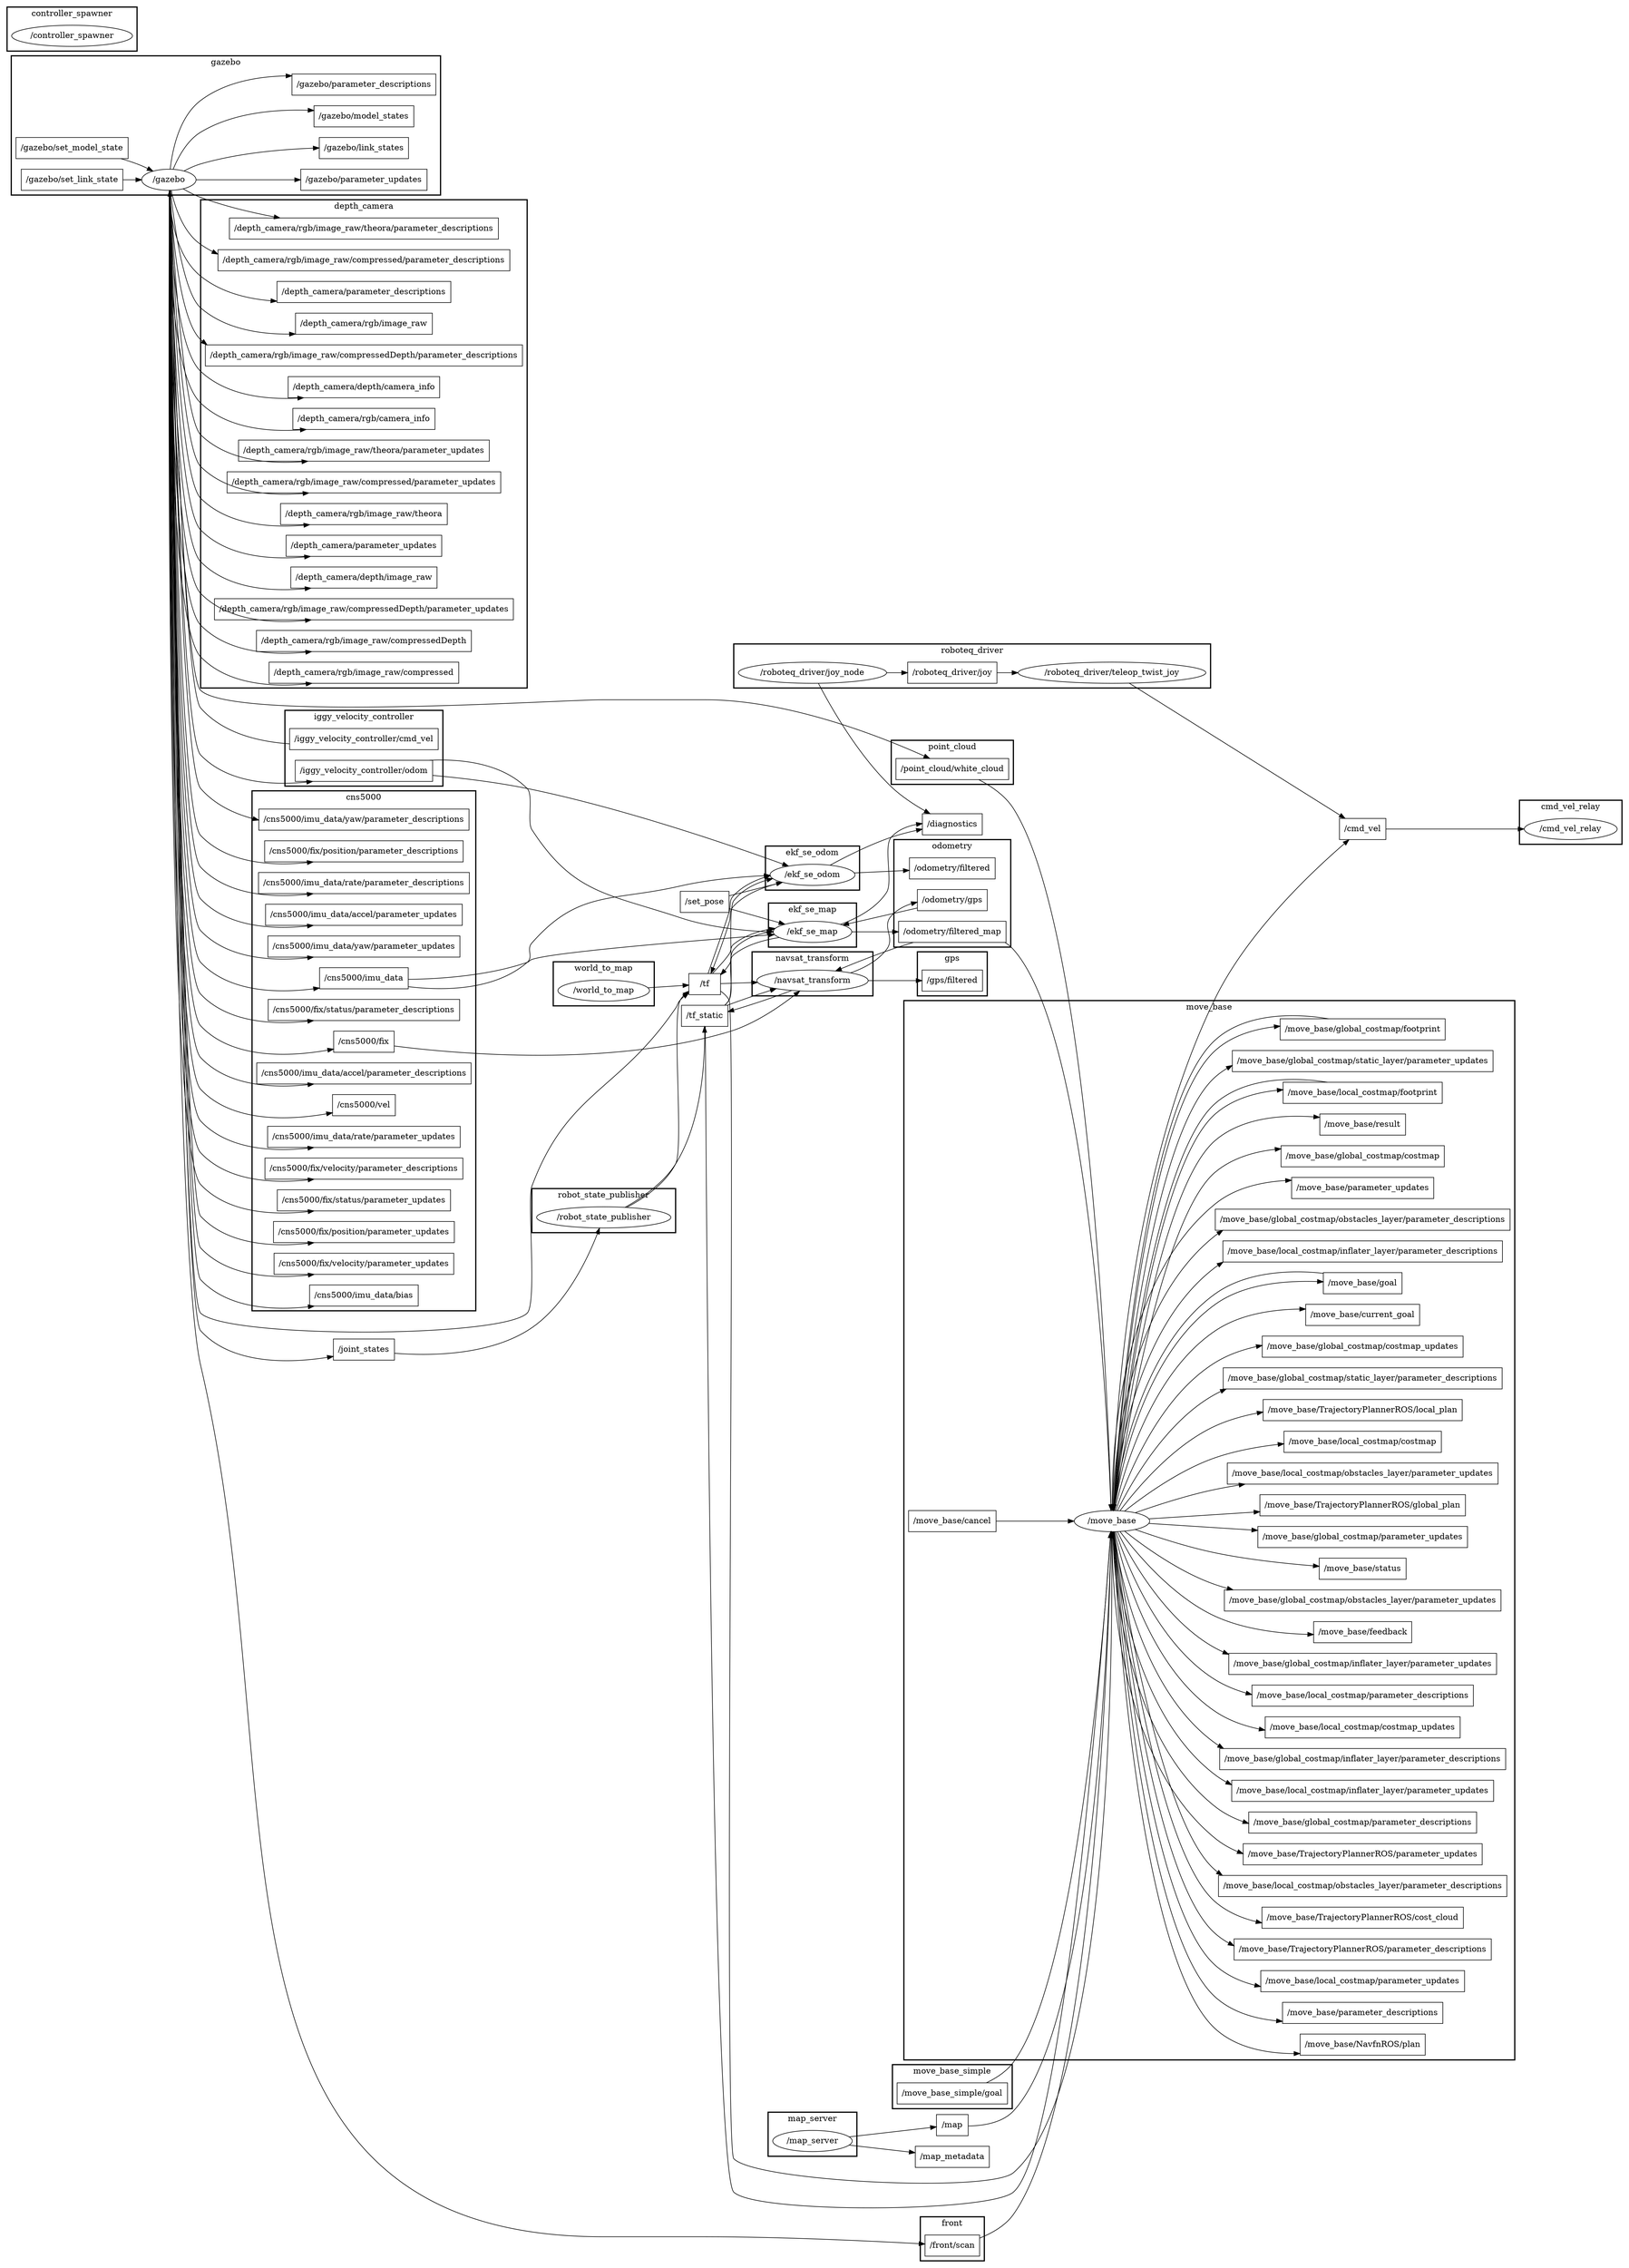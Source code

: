 digraph graphname {
	graph [bb="0,0,2222,3795",
		compound=True,
		rank=same,
		rankdir=LR,
		ranksep=0.2
	];
	node [label="\N"];
	subgraph cluster_depth_camera {
		graph [bb="280,2628,712,3459",
			compound=True,
			label=depth_camera,
			lheight=0.21,
			lp="496,3447.5",
			lwidth=1.07,
			rank=same,
			rankdir=LR,
			ranksep=0.2,
			style=bold
		];
		t__depth_camera_depth_image_raw		 [URL=topic_3A_depth_camera_depth_image_raw,
			height=0.5,
			label="/depth_camera/depth/image_raw",
			pos="496,2816",
			shape=box,
			width=2.7083];
		t__depth_camera_rgb_image_raw_compressedDepth_parameter_updates		 [URL=topic_3A_depth_camera_rgb_image_raw_compressedDepth_parameter_updates,
			height=0.5,
			label="/depth_camera/rgb/image_raw/compressedDepth/parameter_updates",
			pos="496,2762",
			shape=box,
			width=5.4306];
		t__depth_camera_rgb_image_raw_compressedDepth		 [URL=topic_3A_depth_camera_rgb_image_raw_compressedDepth,
			height=0.5,
			label="/depth_camera/rgb/image_raw/compressedDepth",
			pos="496,2708",
			shape=box,
			width=3.9444];
		t__depth_camera_rgb_image_raw_compressed		 [URL=topic_3A_depth_camera_rgb_image_raw_compressed,
			height=0.5,
			label="/depth_camera/rgb/image_raw/compressed",
			pos="496,2654",
			shape=box,
			width=3.4861];
		t__depth_camera_rgb_image_raw_theora_parameter_descriptions		 [URL=topic_3A_depth_camera_rgb_image_raw_theora_parameter_descriptions,
			height=0.5,
			label="/depth_camera/rgb/image_raw/theora/parameter_descriptions",
			pos="496,3410",
			shape=box,
			width=4.875];
		t__depth_camera_rgb_image_raw_compressed_parameter_descriptions		 [URL=topic_3A_depth_camera_rgb_image_raw_compressed_parameter_descriptions,
			height=0.5,
			label="/depth_camera/rgb/image_raw/compressed/parameter_descriptions",
			pos="496,3356",
			shape=box,
			width=5.3056];
		t__depth_camera_parameter_descriptions		 [URL=topic_3A_depth_camera_parameter_descriptions,
			height=0.5,
			label="/depth_camera/parameter_descriptions",
			pos="496,3302",
			shape=box,
			width=3.1528];
		t__depth_camera_rgb_image_raw		 [URL=topic_3A_depth_camera_rgb_image_raw,
			height=0.5,
			label="/depth_camera/rgb/image_raw",
			pos="496,3248",
			shape=box,
			width=2.5417];
		t__depth_camera_rgb_image_raw_compressedDepth_parameter_descriptions		 [URL=topic_3A_depth_camera_rgb_image_raw_compressedDepth_parameter_descriptions,
			height=0.5,
			label="/depth_camera/rgb/image_raw/compressedDepth/parameter_descriptions",
			pos="496,3194",
			shape=box,
			width=5.7639];
		t__depth_camera_depth_camera_info		 [URL=topic_3A_depth_camera_depth_camera_info,
			height=0.5,
			label="/depth_camera/depth/camera_info",
			pos="496,3140",
			shape=box,
			width=2.8194];
		t__depth_camera_rgb_camera_info		 [URL=topic_3A_depth_camera_rgb_camera_info,
			height=0.5,
			label="/depth_camera/rgb/camera_info",
			pos="496,3086",
			shape=box,
			width=2.6528];
		t__depth_camera_rgb_image_raw_theora_parameter_updates		 [URL=topic_3A_depth_camera_rgb_image_raw_theora_parameter_updates,
			height=0.5,
			label="/depth_camera/rgb/image_raw/theora/parameter_updates",
			pos="496,3032",
			shape=box,
			width=4.5417];
		t__depth_camera_rgb_image_raw_compressed_parameter_updates		 [URL=topic_3A_depth_camera_rgb_image_raw_compressed_parameter_updates,
			height=0.5,
			label="/depth_camera/rgb/image_raw/compressed/parameter_updates",
			pos="496,2978",
			shape=box,
			width=4.9722];
		t__depth_camera_rgb_image_raw_theora		 [URL=topic_3A_depth_camera_rgb_image_raw_theora,
			height=0.5,
			label="/depth_camera/rgb/image_raw/theora",
			pos="496,2924",
			shape=box,
			width=3.0694];
		t__depth_camera_parameter_updates		 [URL=topic_3A_depth_camera_parameter_updates,
			height=0.5,
			label="/depth_camera/parameter_updates",
			pos="496,2870",
			shape=box,
			width=2.8194];
	}
	subgraph cluster_move_base {
		graph [bb="1232,259.97,2058,2063",
			compound=True,
			label=move_base,
			lheight=0.21,
			lp="1645,2051.5",
			lwidth=0.86,
			rank=same,
			rankdir=LR,
			ranksep=0.2,
			style=bold
		];
		t__move_base_NavfnROS_plan		 [URL=topic_3A_move_base_NavfnROS_plan,
			height=0.5,
			label="/move_base/NavfnROS/plan",
			pos="1855,393.97",
			shape=box,
			width=2.4028];
		t__move_base_global_costmap_footprint		 [URL=topic_3A_move_base_global_costmap_footprint,
			height=0.5,
			label="/move_base/global_costmap/footprint",
			pos="1855,2014",
			shape=box,
			width=3.0972];
		n__move_base		 [URL=_move_base,
			height=0.5,
			label="/move_base",
			pos="1518,1069",
			shape=ellipse,
			width=1.4804];
		t__move_base_global_costmap_footprint -> n__move_base		 [penwidth=1,
			pos="e,1519,1087.3 1743.3,2030.4 1712.7,2027.3 1682,2017.6 1660,1996 1529.1,1866.9 1519.5,1239.2 1519,1097.4"];
		t__move_base_parameter_descriptions		 [URL=topic_3A_move_base_parameter_descriptions,
			height=0.5,
			label="/move_base/parameter_descriptions",
			pos="1855,447.97",
			shape=box,
			width=2.9444];
		t__move_base_local_costmap_parameter_updates		 [URL=topic_3A_move_base_local_costmap_parameter_updates,
			height=0.5,
			label="/move_base/local_costmap/parameter_updates",
			pos="1855,501.97",
			shape=box,
			width=3.7639];
		t__move_base_TrajectoryPlannerROS_parameter_descriptions		 [URL=topic_3A_move_base_TrajectoryPlannerROS_parameter_descriptions,
			height=0.5,
			label="/move_base/TrajectoryPlannerROS/parameter_descriptions",
			pos="1855,555.97",
			shape=box,
			width=4.7222];
		t__move_base_TrajectoryPlannerROS_cost_cloud		 [URL=topic_3A_move_base_TrajectoryPlannerROS_cost_cloud,
			height=0.5,
			label="/move_base/TrajectoryPlannerROS/cost_cloud",
			pos="1855,609.97",
			shape=box,
			width=3.7778];
		t__move_base_local_costmap_obstacles_layer_parameter_descriptions		 [URL=topic_3A_move_base_local_costmap_obstacles_layer_parameter_descriptions,
			height=0.5,
			label="/move_base/local_costmap/obstacles_layer/parameter_descriptions",
			pos="1855,663.97",
			shape=box,
			width=5.3056];
		t__move_base_TrajectoryPlannerROS_parameter_updates		 [URL=topic_3A_move_base_TrajectoryPlannerROS_parameter_updates,
			height=0.5,
			label="/move_base/TrajectoryPlannerROS/parameter_updates",
			pos="1855,717.97",
			shape=box,
			width=4.3889];
		t__move_base_global_costmap_parameter_descriptions		 [URL=topic_3A_move_base_global_costmap_parameter_descriptions,
			height=0.5,
			label="/move_base/global_costmap/parameter_descriptions",
			pos="1855,771.97",
			shape=box,
			width=4.1944];
		t__move_base_local_costmap_inflater_layer_parameter_updates		 [URL=topic_3A_move_base_local_costmap_inflater_layer_parameter_updates,
			height=0.5,
			label="/move_base/local_costmap/inflater_layer/parameter_updates",
			pos="1855,825.97",
			shape=box,
			width=4.8194];
		t__move_base_global_costmap_inflater_layer_parameter_descriptions		 [URL=topic_3A_move_base_global_costmap_inflater_layer_parameter_descriptions,
			height=0.5,
			label="/move_base/global_costmap/inflater_layer/parameter_descriptions",
			pos="1855,879.97",
			shape=box,
			width=5.2639];
		t__move_base_local_costmap_costmap_updates		 [URL=topic_3A_move_base_local_costmap_costmap_updates,
			height=0.5,
			label="/move_base/local_costmap/costmap_updates",
			pos="1855,933.97",
			shape=box,
			width=3.6389];
		t__move_base_local_costmap_parameter_descriptions		 [URL=topic_3A_move_base_local_costmap_parameter_descriptions,
			height=0.5,
			label="/move_base/local_costmap/parameter_descriptions",
			pos="1855,987.97",
			shape=box,
			width=4.0972];
		t__move_base_global_costmap_inflater_layer_parameter_updates		 [URL=topic_3A_move_base_global_costmap_inflater_layer_parameter_updates,
			height=0.5,
			label="/move_base/global_costmap/inflater_layer/parameter_updates",
			pos="1855,1042",
			shape=box,
			width=4.9306];
		t__move_base_feedback		 [URL=topic_3A_move_base_feedback,
			height=0.5,
			label="/move_base/feedback",
			pos="1855,1096",
			shape=box,
			width=1.8611];
		t__move_base_global_costmap_obstacles_layer_parameter_updates		 [URL=topic_3A_move_base_global_costmap_obstacles_layer_parameter_updates,
			height=0.5,
			label="/move_base/global_costmap/obstacles_layer/parameter_updates",
			pos="1855,1150",
			shape=box,
			width=5.0694];
		t__move_base_status		 [URL=topic_3A_move_base_status,
			height=0.5,
			label="/move_base/status",
			pos="1855,1204",
			shape=box,
			width=1.6111];
		t__move_base_global_costmap_parameter_updates		 [URL=topic_3A_move_base_global_costmap_parameter_updates,
			height=0.5,
			label="/move_base/global_costmap/parameter_updates",
			pos="1855,1258",
			shape=box,
			width=3.8611];
		t__move_base_TrajectoryPlannerROS_global_plan		 [URL=topic_3A_move_base_TrajectoryPlannerROS_global_plan,
			height=0.5,
			label="/move_base/TrajectoryPlannerROS/global_plan",
			pos="1855,1312",
			shape=box,
			width=3.8472];
		t__move_base_cancel		 [URL=topic_3A_move_base_cancel,
			height=0.5,
			label="/move_base/cancel",
			pos="1300,1069",
			shape=box,
			width=1.6667];
		t__move_base_cancel -> n__move_base		 [penwidth=1,
			pos="e,1464.7,1069 1360,1069 1389.3,1069 1424.7,1069 1454.4,1069"];
		t__move_base_local_costmap_obstacles_layer_parameter_updates		 [URL=topic_3A_move_base_local_costmap_obstacles_layer_parameter_updates,
			height=0.5,
			label="/move_base/local_costmap/obstacles_layer/parameter_updates",
			pos="1855,1366",
			shape=box,
			width=4.9722];
		t__move_base_local_costmap_costmap		 [URL=topic_3A_move_base_local_costmap_costmap,
			height=0.5,
			label="/move_base/local_costmap/costmap",
			pos="1855,1420",
			shape=box,
			width=2.9722];
		t__move_base_TrajectoryPlannerROS_local_plan		 [URL=topic_3A_move_base_TrajectoryPlannerROS_local_plan,
			height=0.5,
			label="/move_base/TrajectoryPlannerROS/local_plan",
			pos="1855,1474",
			shape=box,
			width=3.7361];
		t__move_base_global_costmap_static_layer_parameter_descriptions		 [URL=topic_3A_move_base_global_costmap_static_layer_parameter_descriptions,
			height=0.5,
			label="/move_base/global_costmap/static_layer/parameter_descriptions",
			pos="1855,1528",
			shape=box,
			width=5.1111];
		t__move_base_global_costmap_costmap_updates		 [URL=topic_3A_move_base_global_costmap_costmap_updates,
			height=0.5,
			label="/move_base/global_costmap/costmap_updates",
			pos="1855,1582",
			shape=box,
			width=3.7361];
		t__move_base_current_goal		 [URL=topic_3A_move_base_current_goal,
			height=0.5,
			label="/move_base/current_goal",
			pos="1855,1636",
			shape=box,
			width=2.1389];
		t__move_base_goal		 [URL=topic_3A_move_base_goal,
			height=0.5,
			label="/move_base/goal",
			pos="1855,285.97",
			shape=box,
			width=1.5139];
		t__move_base_goal -> n__move_base		 [penwidth=1,
			pos="e,1519.7,1050.9 1800.3,285.08 1756.8,283.55 1696.8,286.86 1660,321.97 1552.9,424.23 1525.5,916.82 1520.1,1040.7"];
		t__move_base_local_costmap_inflater_layer_parameter_descriptions		 [URL=topic_3A_move_base_local_costmap_inflater_layer_parameter_descriptions,
			height=0.5,
			label="/move_base/local_costmap/inflater_layer/parameter_descriptions",
			pos="1855,1690",
			shape=box,
			width=5.1528];
		t__move_base_global_costmap_obstacles_layer_parameter_descriptions		 [URL=topic_3A_move_base_global_costmap_obstacles_layer_parameter_descriptions,
			height=0.5,
			label="/move_base/global_costmap/obstacles_layer/parameter_descriptions",
			pos="1855,1744",
			shape=box,
			width=5.4028];
		t__move_base_parameter_updates		 [URL=topic_3A_move_base_parameter_updates,
			height=0.5,
			label="/move_base/parameter_updates",
			pos="1855,1798",
			shape=box,
			width=2.6111];
		t__move_base_global_costmap_costmap		 [URL=topic_3A_move_base_global_costmap_costmap,
			height=0.5,
			label="/move_base/global_costmap/costmap",
			pos="1855,1852",
			shape=box,
			width=3.0694];
		t__move_base_result		 [URL=topic_3A_move_base_result,
			height=0.5,
			label="/move_base/result",
			pos="1855,1906",
			shape=box,
			width=1.6111];
		t__move_base_local_costmap_footprint		 [URL=topic_3A_move_base_local_costmap_footprint,
			height=0.5,
			label="/move_base/local_costmap/footprint",
			pos="1855,339.97",
			shape=box,
			width=2.9861];
		t__move_base_local_costmap_footprint -> n__move_base		 [penwidth=1,
			pos="e,1520,1050.8 1747.5,340.92 1715.8,344.54 1683.3,354 1660,375.97 1560.3,469.88 1527.8,922.3 1520.6,1040.7"];
		t__move_base_global_costmap_static_layer_parameter_updates		 [URL=topic_3A_move_base_global_costmap_static_layer_parameter_updates,
			height=0.5,
			label="/move_base/global_costmap/static_layer/parameter_updates",
			pos="1855,1960",
			shape=box,
			width=4.7778];
		n__move_base -> t__move_base_NavfnROS_plan		 [penwidth=1,
			pos="e,1768.4,385.33 1520.2,1050.9 1527,955.46 1563.6,510.29 1660,420.97 1686.1,396.78 1723.3,387.85 1758.1,385.76"];
		n__move_base -> t__move_base_global_costmap_footprint		 [penwidth=1,
			pos="e,1743.3,2013.2 1519,1087 1519.3,1203.6 1527.2,1847.1 1660,1978 1679.6,1997.3 1706.1,2007.1 1733.3,2011.7"];
		n__move_base -> t__move_base_parameter_descriptions		 [penwidth=1,
			pos="e,1748.9,440.76 1520.6,1050.9 1529,960.35 1571,555.91 1660,474.97 1681.4,455.48 1710.1,445.97 1738.8,441.96"];
		n__move_base -> t__move_base_local_costmap_parameter_updates		 [penwidth=1,
			pos="e,1719.3,499.99 1521.1,1050.9 1531.1,965.26 1578.4,601.57 1660,528.97 1674.1,516.43 1691.2,508.05 1709.4,502.63"];
		n__move_base -> t__move_base_TrajectoryPlannerROS_parameter_descriptions		 [penwidth=1,
			pos="e,1684.9,566.56 1521.6,1050.8 1533.6,970.44 1585.7,647.29 1660,582.97 1665,578.66 1670.3,574.85 1675.9,571.49"];
		n__move_base -> t__move_base_TrajectoryPlannerROS_cost_cloud		 [penwidth=1,
			pos="e,1719,609.06 1518.7,1050.5 1518.6,983.01 1528.1,747.35 1660,636.97 1674.2,625.09 1691.1,617.05 1709,611.74"];
		n__move_base -> t__move_base_local_costmap_obstacles_layer_parameter_descriptions		 [penwidth=1,
			pos="e,1672.5,682.22 1519.6,1050.7 1522.8,988.71 1542.3,785.41 1660,690.97 1661.4,689.87 1662.8,688.81 1664.2,687.78"];
		n__move_base -> t__move_base_TrajectoryPlannerROS_parameter_updates		 [penwidth=1,
			pos="e,1696.8,725.28 1520.8,1050.9 1527.6,995 1556.2,823.79 1660,744.97 1668.4,738.58 1677.6,733.35 1687.4,729.08"];
		n__move_base -> t__move_base_global_costmap_parameter_descriptions		 [penwidth=1,
			pos="e,1703.8,778.01 1522.5,1050.7 1533.2,1001 1570.1,862.34 1660,798.97 1670.4,791.63 1681.9,785.86 1694,781.36"];
		n__move_base -> t__move_base_local_costmap_inflater_layer_parameter_updates		 [penwidth=1,
			pos="e,1681.3,841.74 1524.9,1051 1539.8,1008.4 1583.4,901.55 1660,852.97 1663.9,850.5 1667.9,848.21 1672.1,846.09"];
		n__move_base -> t__move_base_global_costmap_inflater_layer_parameter_descriptions		 [penwidth=1,
			pos="e,1679.1,898.05 1528.6,1051.1 1548.2,1016.7 1596.4,941.42 1660,906.97 1663.2,905.26 1666.4,903.64 1669.7,902.12"];
		n__move_base -> t__move_base_local_costmap_costmap_updates		 [penwidth=1,
			pos="e,1723.9,942.64 1535.4,1051.7 1559.9,1027.1 1608.8,982.38 1660,960.97 1677,953.88 1695.4,948.59 1713.9,944.64"];
		n__move_base -> t__move_base_local_costmap_parameter_descriptions		 [penwidth=1,
			pos="e,1707.4,1004.7 1550.2,1054.6 1578.4,1042.3 1621.2,1025 1660,1015 1672,1011.9 1684.6,1009.1 1697.2,1006.7"];
		n__move_base -> t__move_base_global_costmap_inflater_layer_parameter_updates		 [penwidth=1,
			pos="e,1677.3,1056.2 1570.2,1064.8 1597,1062.7 1631.5,1059.9 1667.2,1057"];
		n__move_base -> t__move_base_feedback		 [penwidth=1,
			pos="e,1787.8,1090.6 1570.2,1073.1 1625.5,1077.6 1713.9,1084.7 1777.4,1089.8"];
		n__move_base -> t__move_base_global_costmap_obstacles_layer_parameter_updates		 [penwidth=1,
			pos="e,1700.6,1131.9 1550.2,1083.3 1578.4,1095.6 1621.2,1113 1660,1123 1669.9,1125.5 1680.2,1127.9 1690.6,1130"];
		n__move_base -> t__move_base_status		 [penwidth=1,
			pos="e,1796.8,1203.6 1535.4,1086.2 1559.9,1110.9 1608.8,1155.6 1660,1177 1700,1193.7 1748.4,1200.5 1786.8,1203"];
		n__move_base -> t__move_base_global_costmap_parameter_updates		 [penwidth=1,
			pos="e,1716,1251.2 1528.6,1086.8 1548.2,1121.2 1596.4,1196.5 1660,1231 1674.2,1238.7 1689.9,1244.5 1705.9,1248.8"];
		n__move_base -> t__move_base_TrajectoryPlannerROS_global_plan		 [penwidth=1,
			pos="e,1716.3,1307.7 1524.9,1087 1539.8,1129.5 1583.4,1236.4 1660,1285 1674.2,1294 1690.1,1300.5 1706.5,1305.2"];
		n__move_base -> t__move_base_local_costmap_obstacles_layer_parameter_updates		 [penwidth=1,
			pos="e,1675.7,1348.5 1522.5,1087.2 1533.2,1137 1570.1,1275.6 1660,1339 1662.2,1340.5 1664.4,1342 1666.7,1343.4"];
		n__move_base -> t__move_base_local_costmap_costmap		 [penwidth=1,
			pos="e,1747.8,1424.2 1520.8,1087 1527.6,1142.9 1556.2,1314.2 1660,1393 1682.2,1409.8 1710.1,1418.6 1737.7,1422.9"];
		n__move_base -> t__move_base_TrajectoryPlannerROS_local_plan		 [penwidth=1,
			pos="e,1720.5,1474.5 1519.6,1087.3 1522.8,1149.2 1542.3,1352.5 1660,1447 1674.8,1458.8 1692.4,1466.8 1710.8,1472"];
		n__move_base -> t__move_base_global_costmap_static_layer_parameter_descriptions		 [penwidth=1,
			pos="e,1672.3,1509.9 1518.7,1087.4 1518.6,1154.9 1528.1,1390.6 1660,1501 1661.2,1502 1662.5,1503 1663.7,1504"];
		n__move_base -> t__move_base_global_costmap_costmap_updates		 [penwidth=1,
			pos="e,1720.3,1583.8 1521.6,1087.1 1533.6,1167.5 1585.7,1490.7 1660,1555 1674.5,1567.5 1692,1575.9 1710.6,1581.2"];
		n__move_base -> t__move_base_current_goal		 [penwidth=1,
			pos="e,1777.6,1644.2 1521.1,1087 1531.1,1172.7 1578.4,1536.4 1660,1609 1688.8,1634.6 1730.1,1642.8 1767.2,1644"];
		n__move_base -> t__move_base_goal		 [penwidth=1,
			pos="e,1800.3,270.67 1519.5,1050.8 1523.2,944.92 1548,410.93 1660,303.97 1694,271.47 1748,266.22 1790.3,269.68"];
		n__move_base -> t__move_base_local_costmap_inflater_layer_parameter_descriptions		 [penwidth=1,
			pos="e,1671.1,1671.8 1520.6,1087 1529,1177.6 1571,1582 1660,1663 1661,1663.9 1662,1664.8 1663,1665.6"];
		n__move_base -> t__move_base_global_costmap_obstacles_layer_parameter_descriptions		 [penwidth=1,
			pos="e,1671,1725.9 1520.2,1087 1527,1182.5 1563.6,1627.7 1660,1717 1661,1717.9 1662,1718.8 1663,1719.6"];
		n__move_base -> t__move_base_parameter_updates		 [penwidth=1,
			pos="e,1760.8,1806.6 1519.9,1087.2 1525.2,1187.6 1556.3,1673.3 1660,1771 1684.1,1793.7 1718,1803 1750.7,1805.9"];
		n__move_base -> t__move_base_global_costmap_costmap		 [penwidth=1,
			pos="e,1744.3,1859.4 1519.6,1087.2 1523.6,1192.1 1548.8,1718.8 1660,1825 1680,1844.1 1706.8,1853.7 1734.2,1858.1"];
		n__move_base -> t__move_base_result		 [penwidth=1,
			pos="e,1796.7,1914.4 1519.4,1087 1522,1195.8 1541.3,1764.3 1660,1879 1692.9,1910.7 1744.7,1916.6 1786.5,1915"];
		n__move_base -> t__move_base_local_costmap_footprint		 [penwidth=1,
			pos="e,1747.5,323.82 1519.8,1051 1524.7,949.85 1555.4,456.51 1660,357.97 1680.9,338.32 1709,328.68 1737.4,324.91"];
		n__move_base -> t__move_base_global_costmap_static_layer_parameter_updates		 [penwidth=1,
			pos="e,1682.7,1949.7 1519.2,1087.1 1520.6,1200.3 1533.9,1809.8 1660,1933 1664.4,1937.2 1669.1,1941 1674,1944.4"];
	}
	subgraph cluster_gazebo {
		graph [bb="14,3467,599,3704",
			compound=True,
			label=gazebo,
			lheight=0.21,
			lp="306.5,3692.5",
			lwidth=0.54,
			rank=same,
			rankdir=LR,
			ranksep=0.2,
			style=bold
		];
		t__gazebo_parameter_descriptions		 [URL=topic_3A_gazebo_parameter_descriptions,
			height=0.5,
			label="/gazebo/parameter_descriptions",
			pos="496,3655",
			shape=box,
			width=2.625];
		t__gazebo_parameter_updates		 [URL=topic_3A_gazebo_parameter_updates,
			height=0.5,
			label="/gazebo/parameter_updates",
			pos="496,3493",
			shape=box,
			width=2.2917];
		t__gazebo_link_states		 [URL=topic_3A_gazebo_link_states,
			height=0.5,
			label="/gazebo/link_states",
			pos="496,3547",
			shape=box,
			width=1.6667];
		t__gazebo_model_states		 [URL=topic_3A_gazebo_model_states,
			height=0.5,
			label="/gazebo/model_states",
			pos="496,3601",
			shape=box,
			width=1.8611];
		t__gazebo_set_link_state		 [URL=topic_3A_gazebo_set_link_state,
			height=0.5,
			label="/gazebo/set_link_state",
			pos="97,3493",
			shape=box,
			width=1.9028];
		n__gazebo		 [URL=_gazebo,
			height=0.5,
			label="/gazebo",
			pos="233,3493",
			shape=ellipse,
			width=1.0652];
		t__gazebo_set_link_state -> n__gazebo		 [penwidth=1,
			pos="e,194.46,3493 165.79,3493 171.95,3493 178.11,3493 184.05,3493"];
		t__gazebo_set_model_state		 [URL=topic_3A_gazebo_set_model_state,
			height=0.5,
			label="/gazebo/set_model_state",
			pos="97,3547",
			shape=box,
			width=2.0833];
		t__gazebo_set_model_state -> n__gazebo		 [penwidth=1,
			pos="e,209.62,3507.5 163.03,3528.9 170.87,3526.2 178.69,3523.2 186,3520 190.86,3517.8 195.84,3515.3 200.66,3512.7"];
		n__gazebo -> t__gazebo_parameter_descriptions		 [penwidth=1,
			pos="e,401.43,3664.3 234.43,3511.2 236.19,3540.8 244.3,3598.9 280,3628 310.72,3653 352.56,3662 391.17,3663.9"];
		n__gazebo -> t__gazebo_parameter_updates		 [penwidth=1,
			pos="e,413.27,3493 271.39,3493 305.66,3493 357.8,3493 403.12,3493"];
		n__gazebo -> t__gazebo_link_states		 [penwidth=1,
			pos="e,435.62,3545.9 255.12,3507.8 262.65,3512.4 271.41,3517 280,3520 326.99,3536 382.64,3542.6 425.55,3545.4"];
		n__gazebo -> t__gazebo_model_states		 [penwidth=1,
			pos="e,428.56,3607.4 238.9,3510.8 245.12,3529.8 257.82,3559.1 280,3574 320.32,3600.9 374.58,3607.6 418.49,3607.6"];
	}
	subgraph cluster_cns5000 {
		graph [bb="347,1598,645,2483",
			compound=True,
			label=cns5000,
			lheight=0.21,
			lp="496,2471.5",
			lwidth=0.64,
			rank=same,
			rankdir=LR,
			ranksep=0.2,
			style=bold
		];
		t__cns5000_vel		 [URL=topic_3A_cns5000_vel,
			height=0.5,
			label="/cns5000/vel",
			pos="496,1948",
			shape=box,
			width=1.1944];
		t__cns5000_imu_data_rate_parameter_updates		 [URL=topic_3A_cns5000_imu_data_rate_parameter_updates,
			height=0.5,
			label="/cns5000/imu_data/rate/parameter_updates",
			pos="496,1894",
			shape=box,
			width=3.4861];
		t__cns5000_fix_velocity_parameter_descriptions		 [URL=topic_3A_cns5000_fix_velocity_parameter_descriptions,
			height=0.5,
			label="/cns5000/fix/velocity/parameter_descriptions",
			pos="496,1840",
			shape=box,
			width=3.6389];
		t__cns5000_fix_status_parameter_updates		 [URL=topic_3A_cns5000_fix_status_parameter_updates,
			height=0.5,
			label="/cns5000/fix/status/parameter_updates",
			pos="496,1786",
			shape=box,
			width=3.125];
		t__cns5000_fix_position_parameter_updates		 [URL=topic_3A_cns5000_fix_position_parameter_updates,
			height=0.5,
			label="/cns5000/fix/position/parameter_updates",
			pos="496,1732",
			shape=box,
			width=3.3056];
		t__cns5000_fix_velocity_parameter_updates		 [URL=topic_3A_cns5000_fix_velocity_parameter_updates,
			height=0.5,
			label="/cns5000/fix/velocity/parameter_updates",
			pos="496,1678",
			shape=box,
			width=3.3056];
		t__cns5000_imu_data_bias		 [URL=topic_3A_cns5000_imu_data_bias,
			height=0.5,
			label="/cns5000/imu_data/bias",
			pos="496,1624",
			shape=box,
			width=2.0278];
		t__cns5000_imu_data_yaw_parameter_descriptions		 [URL=topic_3A_cns5000_imu_data_yaw_parameter_descriptions,
			height=0.5,
			label="/cns5000/imu_data/yaw/parameter_descriptions",
			pos="496,2434",
			shape=box,
			width=3.8472];
		t__cns5000_fix_position_parameter_descriptions		 [URL=topic_3A_cns5000_fix_position_parameter_descriptions,
			height=0.5,
			label="/cns5000/fix/position/parameter_descriptions",
			pos="496,2380",
			shape=box,
			width=3.6389];
		t__cns5000_imu_data_rate_parameter_descriptions		 [URL=topic_3A_cns5000_imu_data_rate_parameter_descriptions,
			height=0.5,
			label="/cns5000/imu_data/rate/parameter_descriptions",
			pos="496,2326",
			shape=box,
			width=3.8194];
		t__cns5000_imu_data_accel_parameter_updates		 [URL=topic_3A_cns5000_imu_data_accel_parameter_updates,
			height=0.5,
			label="/cns5000/imu_data/accel/parameter_updates",
			pos="496,2272",
			shape=box,
			width=3.5833];
		t__cns5000_imu_data_yaw_parameter_updates		 [URL=topic_3A_cns5000_imu_data_yaw_parameter_updates,
			height=0.5,
			label="/cns5000/imu_data/yaw/parameter_updates",
			pos="496,2218",
			shape=box,
			width=3.5139];
		t__cns5000_imu_data		 [URL=topic_3A_cns5000_imu_data,
			height=0.5,
			label="/cns5000/imu_data",
			pos="496,2164",
			shape=box,
			width=1.6667];
		t__cns5000_fix_status_parameter_descriptions		 [URL=topic_3A_cns5000_fix_status_parameter_descriptions,
			height=0.5,
			label="/cns5000/fix/status/parameter_descriptions",
			pos="496,2110",
			shape=box,
			width=3.4583];
		t__cns5000_fix		 [URL=topic_3A_cns5000_fix,
			height=0.5,
			label="/cns5000/fix",
			pos="496,2056",
			shape=box,
			width=1.1667];
		t__cns5000_imu_data_accel_parameter_descriptions		 [URL=topic_3A_cns5000_imu_data_accel_parameter_descriptions,
			height=0.5,
			label="/cns5000/imu_data/accel/parameter_descriptions",
			pos="496,2002",
			shape=box,
			width=3.9167];
	}
	subgraph cluster_odometry {
		graph [bb="1219,2154,1381,2337",
			compound=True,
			label=odometry,
			lheight=0.21,
			lp="1300,2325.5",
			lwidth=0.74,
			rank=same,
			rankdir=LR,
			ranksep=0.2,
			style=bold
		];
		t__odometry_gps		 [URL=topic_3A_odometry_gps,
			height=0.5,
			label="/odometry/gps",
			pos="1300,2180",
			shape=box,
			width=1.3194];
		t__odometry_filtered_map		 [URL=topic_3A_odometry_filtered_map,
			height=0.5,
			label="/odometry/filtered_map",
			pos="1300,2234",
			shape=box,
			width=2.0278];
		t__odometry_filtered		 [URL=topic_3A_odometry_filtered,
			height=0.5,
			label="/odometry/filtered",
			pos="1300,2288",
			shape=box,
			width=1.6111];
	}
	subgraph cluster_iggy_velocity_controller {
		graph [bb="385,2491,607,2620",
			compound=True,
			label=iggy_velocity_controller,
			lheight=0.21,
			lp="496,2608.5",
			lwidth=1.86,
			rank=same,
			rankdir=LR,
			ranksep=0.2,
			style=bold
		];
		t__iggy_velocity_controller_odom		 [URL=topic_3A_iggy_velocity_controller_odom,
			height=0.5,
			label="/iggy_velocity_controller/odom",
			pos="496,2517",
			shape=box,
			width=2.625];
		t__iggy_velocity_controller_cmd_vel		 [URL=topic_3A_iggy_velocity_controller_cmd_vel,
			height=0.5,
			label="/iggy_velocity_controller/cmd_vel",
			pos="496,2571",
			shape=box,
			width=2.8472];
	}
	subgraph cluster_front {
		graph [bb="451,793.97,541,868.97",
			compound=True,
			label=front,
			lheight=0.21,
			lp="496,857.47",
			lwidth=0.38,
			rank=same,
			rankdir=LR,
			ranksep=0.2,
			style=bold
		];
		t__front_scan		 [URL=topic_3A_front_scan,
			height=0.5,
			label="/front/scan",
			pos="496,819.97",
			shape=box,
			width=1.0278];
	}
	subgraph cluster_point_cloud {
		graph [bb="410,391.97,582,466.97",
			compound=True,
			label=point_cloud,
			lheight=0.21,
			lp="496,455.47",
			lwidth=0.90,
			rank=same,
			rankdir=LR,
			ranksep=0.2,
			style=bold
		];
		t__point_cloud_white_cloud		 [URL=topic_3A_point_cloud_white_cloud,
			height=0.5,
			label="/point_cloud/white_cloud",
			pos="496,417.97",
			shape=box,
			width=2.1528];
	}
	subgraph cluster_roboteq_driver {
		graph [bb="998,2474,1652,2549",
			compound=True,
			label=roboteq_driver,
			lheight=0.21,
			lp="1325,2537.5",
			lwidth=1.12,
			rank=same,
			rankdir=LR,
			ranksep=0.2,
			style=bold
		];
		t__roboteq_driver_joy		 [URL=topic_3A_roboteq_driver_joy,
			height=0.5,
			label="/roboteq_driver/joy",
			pos="1300,2500",
			shape=box,
			width=1.6944];
		n__roboteq_driver_teleop_twist_joy		 [URL=_roboteq_driver_teleop_twist_joy,
			height=0.5,
			label="/roboteq_driver/teleop_twist_joy",
			pos="1518,2500",
			shape=ellipse,
			width=3.5025];
		t__roboteq_driver_joy -> n__roboteq_driver_teleop_twist_joy		 [penwidth=1,
			pos="e,1391.9,2500 1361.2,2500 1367.7,2500 1374.5,2500 1381.5,2500"];
		n__roboteq_driver_joy_node		 [URL=_roboteq_driver_joy_node,
			height=0.5,
			label="/roboteq_driver/joy_node",
			pos="1107,2500",
			shape=ellipse,
			width=2.7984];
		n__roboteq_driver_joy_node -> t__roboteq_driver_joy		 [penwidth=1,
			pos="e,1238.9,2500 1208,2500 1214.9,2500 1221.8,2500 1228.5,2500"];
	}
	subgraph cluster_gps {
		graph [bb="1251,2071,1349,2146",
			compound=True,
			label=gps,
			lheight=0.21,
			lp="1300,2134.5",
			lwidth=0.26,
			rank=same,
			rankdir=LR,
			ranksep=0.2,
			style=bold
		];
		t__gps_filtered		 [URL=topic_3A_gps_filtered,
			height=0.5,
			label="/gps/filtered",
			pos="1300,2097",
			shape=box,
			width=1.1389];
	}
	subgraph cluster_move_base_simple {
		graph [bb="1216,2391,1384,2466",
			compound=True,
			label=move_base_simple,
			lheight=0.21,
			lp="1300,2454.5",
			lwidth=1.47,
			rank=same,
			rankdir=LR,
			ranksep=0.2,
			style=bold
		];
		t__move_base_simple_goal		 [URL=topic_3A_move_base_simple_goal,
			height=0.5,
			label="/move_base_simple/goal",
			pos="1300,2417",
			shape=box,
			width=2.1111];
	}
	subgraph cluster_robot_state_publisher {
		graph [bb="720,1988,914,2063",
			compound=True,
			label=robot_state_publisher,
			lheight=0.21,
			lp="817,2051.5",
			lwidth=1.64,
			rank=same,
			rankdir=LR,
			ranksep=0.2,
			style=bold
		];
		n__robot_state_publisher		 [URL=_robot_state_publisher,
			height=0.5,
			label="/robot_state_publisher",
			pos="817,2014",
			shape=ellipse,
			width=2.4734];
	}
	subgraph cluster_navsat_transform {
		graph [bb="1024,2071,1190,2146",
			compound=True,
			label=navsat_transform,
			lheight=0.21,
			lp="1107,2134.5",
			lwidth=1.32,
			rank=same,
			rankdir=LR,
			ranksep=0.2,
			style=bold
		];
		n__navsat_transform		 [URL=_navsat_transform,
			height=0.5,
			label="/navsat_transform",
			pos="1107,2097",
			shape=ellipse,
			width=2.0762];
	}
	subgraph cluster_ekf_se_map {
		graph [bb="1043,2165,1171,2240",
			compound=True,
			label=ekf_se_map,
			lheight=0.21,
			lp="1107,2228.5",
			lwidth=0.93,
			rank=same,
			rankdir=LR,
			ranksep=0.2,
			style=bold
		];
		n__ekf_se_map		 [URL=_ekf_se_map,
			height=0.5,
			label="/ekf_se_map",
			pos="1107,2191",
			shape=ellipse,
			width=1.5526];
	}
	subgraph cluster_map_server {
		graph [bb="1044,180.97,1170,255.97",
			compound=True,
			label=map_server,
			lheight=0.21,
			lp="1107,244.47",
			lwidth=0.89,
			rank=same,
			rankdir=LR,
			ranksep=0.2,
			style=bold
		];
		n__map_server		 [URL=_map_server,
			height=0.5,
			label="/map_server",
			pos="1107,206.97",
			shape=ellipse,
			width=1.5165];
	}
	subgraph cluster_cmd_vel_relay {
		graph [bb="2066,2268,2214,2343",
			compound=True,
			label=cmd_vel_relay,
			lheight=0.21,
			lp="2140,2331.5",
			lwidth=1.14,
			rank=same,
			rankdir=LR,
			ranksep=0.2,
			style=bold
		];
		n__cmd_vel_relay		 [URL=_cmd_vel_relay,
			height=0.5,
			label="/cmd_vel_relay",
			pos="2140,2294",
			shape=ellipse,
			width=1.8234];
	}
	subgraph cluster_controller_spawner {
		graph [bb="8,3712,186,3787",
			compound=True,
			label=controller_spawner,
			lheight=0.21,
			lp="97,3775.5",
			lwidth=1.46,
			rank=same,
			rankdir=LR,
			ranksep=0.2,
			style=bold
		];
		n__controller_spawner		 [URL=_controller_spawner,
			height=0.5,
			label="/controller_spawner",
			pos="97,3738",
			shape=ellipse,
			width=2.2567];
	}
	subgraph cluster_ekf_se_odom {
		graph [bb="1038,2262,1176,2337",
			compound=True,
			label=ekf_se_odom,
			lheight=0.21,
			lp="1107,2325.5",
			lwidth=1.03,
			rank=same,
			rankdir=LR,
			ranksep=0.2,
			style=bold
		];
		n__ekf_se_odom		 [URL=_ekf_se_odom,
			height=0.5,
			label="/ekf_se_odom",
			pos="1107,2288",
			shape=ellipse,
			width=1.6971];
	}
	subgraph cluster_world_to_map {
		graph [bb="744,2071,890,2146",
			compound=True,
			label=world_to_map,
			lheight=0.21,
			lp="817,2134.5",
			lwidth=1.11,
			rank=same,
			rankdir=LR,
			ranksep=0.2,
			style=bold
		];
		n__world_to_map		 [URL=_world_to_map,
			height=0.5,
			label="/world_to_map",
			pos="817,2097",
			shape=ellipse,
			width=1.8054];
	}
	t__cmd_vel	 [URL=topic_3A_cmd_vel,
		height=0.5,
		label="/cmd_vel",
		pos="1855,2294",
		shape=box,
		width=0.94444];
	n__move_base -> t__cmd_vel	 [penwidth=1,
		pos="e,1831.7,2275.8 1520.2,1087.2 1528.1,1206.9 1576.2,1881.1 1660,2067 1698.6,2152.6 1779.8,2230.8 1823.9,2269.1"];
	n__gazebo -> t__depth_camera_depth_image_raw	 [penwidth=1,
		pos="e,398.25,2802.9 233.94,3474.7 233.79,3374.1 235.41,2890 280,2843 307.37,2814.1 348.83,2804.5 388.07,2803.1"];
	n__gazebo -> t__depth_camera_rgb_image_raw_compressedDepth_parameter_updates	 [penwidth=1,
		pos="e,300.1,2772.4 233.84,3474.9 233.07,3369.9 231.6,2840.3 280,2789 283.69,2785.1 287.65,2781.5 291.82,2778.2"];
	n__gazebo -> t__depth_camera_rgb_image_raw_compressedDepth	 [penwidth=1,
		pos="e,353.77,2698.5 233.74,3474.6 232.38,3364.2 227.87,2790.6 280,2735 297.02,2716.8 319.59,2706.2 343.72,2700.5"];
	n__gazebo -> t__depth_camera_rgb_image_raw_compressed	 [penwidth=1,
		pos="e,370.47,2642.1 234.38,3474.8 236.88,3357.6 251.96,2711 280,2681 300.82,2658.7 330.02,2647.8 360.2,2643.3"];
	n__gazebo -> t__depth_camera_rgb_image_raw_theora_parameter_descriptions	 [penwidth=1,
		pos="e,391.8,3428 254.23,3477.7 261.97,3472.4 271.08,3466.8 280,3463 312.01,3449.1 348.36,3438.4 381.94,3430.3"];
	n__gazebo -> t__depth_camera_rgb_image_raw_compressed_parameter_descriptions	 [penwidth=1,
		pos="e,304.81,3368 236.04,3474.8 239.88,3449.7 250.66,3405.3 280,3383 284.94,3379.2 290.14,3375.8 295.54,3372.8"];
	n__gazebo -> t__depth_camera_parameter_descriptions	 [penwidth=1,
		pos="e,382.32,3292.6 233.13,3474.8 232.57,3440.5 236.76,3366.2 280,3329 305.31,3307.2 338.94,3297.2 372.06,3293.6"];
	n__gazebo -> t__depth_camera_rgb_image_raw	 [penwidth=1,
		pos="e,404.48,3236.8 235.2,3474.7 238.7,3427.3 250.61,3302 280,3275 310.37,3247 354.19,3238.1 394.36,3237"];
	n__gazebo -> t__depth_camera_rgb_image_raw_compressedDepth_parameter_descriptions	 [penwidth=1,
		pos="e,290.26,3212.3 234.36,3474.7 235.85,3419.6 243.35,3256.1 280,3221 280.81,3220.2 281.64,3219.4 282.48,3218.7"];
	n__gazebo -> t__depth_camera_depth_camera_info	 [penwidth=1,
		pos="e,394.29,3128 233.8,3474.8 233.51,3412.6 236.02,3210.3 280,3167 307.19,3140.2 346.59,3130.4 384.25,3128.3"];
	n__gazebo -> t__depth_camera_rgb_camera_info	 [penwidth=1,
		pos="e,400.32,3073.6 234.92,3474.6 238.71,3402.1 254.15,3138.9 280,3113 308.38,3084.5 350.57,3075.1 390.08,3073.8"];
	n__gazebo -> t__depth_camera_rgb_image_raw_theora_parameter_updates	 [penwidth=1,
		pos="e,332.3,3028.4 234.61,3475 237.44,3396.8 250.39,3089.2 280,3059 292.11,3046.6 306.81,3037.8 322.77,3031.7"];
	n__gazebo -> t__depth_camera_rgb_image_raw_compressed_parameter_updates	 [penwidth=1,
		pos="e,316.99,2979.9 234.39,3474.7 236.4,3390.3 246.68,3039.3 280,3005 288.2,2996.5 297.62,2989.7 307.82,2984.3"];
	n__gazebo -> t__depth_camera_rgb_image_raw_theora	 [penwidth=1,
		pos="e,385.45,2911.4 234.21,3474.9 235.44,3385 242.92,2989.6 280,2951 304.49,2925.5 339.97,2915.1 375.07,2912.1"];
	n__gazebo -> t__depth_camera_parameter_updates	 [penwidth=1,
		pos="e,394.49,2857 234.07,3474.7 234.58,3379.1 239.19,2939.8 280,2897 306.57,2869.1 346.26,2859.2 384.33,2857.4"];
	n__gazebo -> t__cns5000_vel	 [penwidth=1,
		pos="e,452.64,1939 233.88,3474.8 232.87,3307.1 226.97,2033.3 280,1975 320.14,1930.8 393.05,1931 442.73,1937.6"];
	n__gazebo -> t__cns5000_imu_data_rate_parameter_updates	 [penwidth=1,
		pos="e,370.32,1881.6 234.2,3474.9 236.18,3302.2 252.5,1951.2 280,1921 300.57,1898.3 329.76,1887.4 360.02,1882.9"];
	n__gazebo -> t__cns5000_fix_velocity_parameter_descriptions	 [penwidth=1,
		pos="e,364.98,1828.2 234.19,3474.8 236.03,3298.5 251.54,1898.3 280,1867 299.4,1845.6 326.47,1834.6 354.88,1829.7"];
	n__gazebo -> t__cns5000_fix_status_parameter_updates	 [penwidth=1,
		pos="e,383.46,1772.7 234.17,3474.8 235.88,3295.1 250.58,1845.4 280,1813 303.52,1787 338.35,1776.4 373.16,1773.3"];
	n__gazebo -> t__cns5000_fix_position_parameter_updates	 [penwidth=1,
		pos="e,376.73,1719 234.15,3474.8 235.74,3291.9 249.62,1792.5 280,1759 302.03,1734.7 334.01,1723.8 366.6,1720"];
	n__gazebo -> t__cns5000_fix_velocity_parameter_updates	 [penwidth=1,
		pos="e,376.99,1665 234.14,3474.8 235.59,3288.8 248.66,1739.6 280,1705 302.08,1680.6 334.17,1669.7 366.84,1666"];
	n__gazebo -> t__cns5000_imu_data_bias	 [penwidth=1,
		pos="e,422.79,1611.4 234.12,3474.8 235.46,3286 247.69,1686.7 280,1651 312.5,1615.1 366.7,1608.4 412.54,1610.7"];
	n__gazebo -> t__cns5000_imu_data_yaw_parameter_descriptions	 [penwidth=1,
		pos="e,357.26,2441 234.22,3474.6 235.89,3341.2 247.41,2526.7 280,2487 297.33,2465.9 321.59,2452.4 347.6,2443.9"];
	n__gazebo -> t__cns5000_fix_position_parameter_descriptions	 [penwidth=1,
		pos="e,364.92,2368.5 234.11,3474.9 235.02,3336.3 242.29,2447.9 280,2407 299.49,2385.8 326.52,2374.9 354.85,2370"];
	n__gazebo -> t__cns5000_imu_data_rate_parameter_descriptions	 [penwidth=1,
		pos="e,358.46,2315.3 234.07,3474.9 234.71,3332.5 240.38,2396.1 280,2353 298,2333.4 322.46,2322.6 348.44,2317.1"];
	n__gazebo -> t__cns5000_imu_data_accel_parameter_updates	 [penwidth=1,
		pos="e,366.82,2260.2 234.04,3475 234.41,3329 238.46,2344.3 280,2299 299.85,2277.3 327.57,2266.4 356.53,2261.6"];
	n__gazebo -> t__cns5000_imu_data_yaw_parameter_updates	 [penwidth=1,
		pos="e,369.31,2205.9 234.01,3474.6 234.13,3323.8 236.58,2292.4 280,2245 300.43,2222.7 329.23,2211.7 359.14,2207.2"];
	n__gazebo -> t__cns5000_imu_data	 [penwidth=1,
		pos="e,436,2152.8 233.98,3474.8 233.86,3321 234.65,2240.6 280,2191 315.9,2151.7 377.76,2147.6 425.94,2151.8"];
	n__gazebo -> t__cns5000_fix_status_parameter_descriptions	 [penwidth=1,
		pos="e,371.23,2097.6 233.95,3474.6 233.6,3316.3 232.75,2188.7 280,2137 300.88,2114.1 330.58,2103.1 361.25,2098.8"];
	n__gazebo -> t__cns5000_fix	 [penwidth=1,
		pos="e,453.97,2047.2 233.93,3474.9 233.35,3314.2 230.81,2136.9 280,2083 320.55,2038.5 394.38,2039.1 444.06,2045.7"];
	n__gazebo -> t__cns5000_imu_data_accel_parameter_descriptions	 [penwidth=1,
		pos="e,354.98,1991.7 233.9,3474.9 233.11,3311.2 228.88,2085.1 280,2029 297.16,2010.1 320.3,1999.4 345.05,1993.7"];
	n__gazebo -> t__iggy_velocity_controller_odom	 [penwidth=1,
		pos="e,401.5,2503.7 234.22,3474.8 235.88,3346.2 247.14,2579.4 280,2544 307.87,2513.9 350.99,2504.5 391.32,2503.7"];
	n__gazebo -> t__front_scan	 [penwidth=1,
		pos="e,487.24,838.17 234.11,3474.9 235.32,3288.1 246.44,1714.5 280,1510 323.57,1244.4 445.03,939.55 483.3,847.6"];
	t__joint_states	 [URL=topic_3A_joint_states,
		height=0.5,
		label="/joint_states",
		pos="496,1570",
		shape=box,
		width=1.1389];
	n__gazebo -> t__joint_states	 [penwidth=1,
		pos="e,454.85,1560.6 234.11,3474.9 235.29,3283 246.42,1630.6 280,1594 320.84,1549.4 395.28,1551.4 444.95,1559"];
	t__tf	 [URL=topic_3A_tf,
		height=0.5,
		label="/tf",
		pos="956,2097",
		shape=box,
		width=0.75];
	n__gazebo -> t__tf	 [penwidth=1,
		pos="e,928.98,2079.3 234.08,3475 234.93,3280.6 243.45,1578.7 280,1543 417.36,1408.8 550.42,1439.3 712,1543 893.43,1659.4 858.34,1775.7 914,1984 923.91,2021.1 903.97,2036.1 922,2070 922.23,2070.4 922.46,2070.8 922.71,2071.2"];
	n__gazebo -> t__point_cloud_white_cloud	 [penwidth=1,
		pos="e,479.83,436.16 234.05,3474.9 234.66,3246.5 241.84,927.56 280,789.97 319.62,647.13 427.29,501.89 473.48,444.05"];
	t__cns5000_imu_data -> n__ekf_se_map	 [penwidth=1,
		pos="e,1051.5,2188.6 556.22,2166.6 670.95,2171.7 922.62,2182.8 1041.4,2188.1"];
	t__cns5000_imu_data -> n__ekf_se_odom	 [penwidth=1,
		pos="e,1045.6,2288.4 556.16,2167.3 599.78,2170.8 660.28,2177.6 712,2191 809.33,2216.1 824.02,2252.5 922,2275 958.93,2283.4 1001,2286.9 1035.6,2288.1"];
	t__cns5000_fix -> n__navsat_transform	 [penwidth=1,
		pos="e,1086.6,2079.4 538.22,2063.9 586.51,2070.5 665.78,2072.9 712,2029 726.73,2015 704.43,1997 720,1984 786.09,1928.6 829.48,1966.9 914,1984 979.28,1997.2 1043.6,2043.7 1078.7,2072.8"];
	t__cmd_vel -> n__cmd_vel_relay	 [penwidth=1,
		pos="e,2074.1,2294 1889,2294 1931.7,2294 2007.1,2294 2064,2294"];
	t__odometry_gps -> n__ekf_se_map	 [penwidth=1,
		pos="e,1162.2,2187.8 1252.4,2182.7 1228.4,2184 1198.7,2185.7 1172.5,2187.3"];
	t__odometry_filtered_map -> n__move_base	 [penwidth=1,
		pos="e,1516.1,1087.1 1373,2217 1377.1,2214.2 1380.8,2210.8 1384,2207 1456.7,2118.2 1506.4,1264.4 1515.5,1097.3"];
	t__odometry_filtered_map -> n__navsat_transform	 [penwidth=1,
		pos="e,1146.5,2112.2 1226.9,2216.5 1222.9,2213.8 1219.2,2210.6 1216,2207 1202.4,2191.3 1219.5,2178.3 1208,2161 1195.3,2141.9 1174.7,2127.3 1155.5,2116.9"];
	t__iggy_velocity_controller_odom -> n__ekf_se_map	 [penwidth=1,
		pos="e,1050.9,2192 590.58,2528.3 633.43,2528 681.37,2519.1 712,2487 725.4,2472.9 711.23,2417.3 720,2400 774.19,2293 813.64,2272.4 922,2221 959.01,2203.4 1004.4,2195.9 1040.9,2192.7"];
	t__iggy_velocity_controller_odom -> n__ekf_se_odom	 [penwidth=1,
		pos="e,1081,2304.3 590.54,2510.7 628.82,2506.4 673.15,2499.1 712,2487 853.45,2442.7 1006.1,2351.8 1072.2,2309.9"];
	t__iggy_velocity_controller_cmd_vel -> n__gazebo	 [penwidth=1,
		pos="e,234.35,3474.8 393.5,2570.9 352.02,2576.5 307.44,2590.8 280,2624 252.61,2657.1 237.57,3318 234.56,3464.4"];
	t__front_scan -> n__move_base	 [penwidth=1,
		pos="e,1516,1051 508.32,801.88 540.53,750.37 635.28,598.39 712,470.97 821.86,288.52 742.03,57.971 955,57.971 955,57.971 955,57.971 1108,57.971 1169.4,57.971 1339,32.188 1384,73.971 1457.2,141.9 1506,886.08 1515.3,1040.9"];
	t__joint_states -> n__robot_state_publisher	 [penwidth=1,
		pos="e,814.2,1995.6 537.23,1562 584.93,1555.1 663.98,1551.9 712,1594 771.87,1646.4 803.89,1899.9 813.14,1985.6"];
	t__tf -> n__move_base	 [penwidth=1,
		pos="e,1515.8,1050.8 983,2079.8 985.82,2076.9 988.28,2073.6 990,2070 1001.3,2046.2 980.41,196.52 998,176.97 1055.5,113.08 1319,96.736 1384,152.97 1453.3,212.92 1504.7,892.92 1515.1,1040.7"];
	t__tf -> n__navsat_transform	 [penwidth=1,
		pos="e,1032,2097 983.3,2097 994.32,2097 1007.8,2097 1021.8,2097"];
	t__tf -> n__ekf_se_map	 [penwidth=1,
		pos="e,1053.3,2185.9 963.27,2115.1 970.31,2129.3 982.76,2147.7 998,2159 1011.5,2169 1027.8,2176.9 1043.6,2182.6"];
	t__tf -> n__ekf_se_odom	 [penwidth=1,
		pos="e,1047.6,2283.5 960.68,2115 970.32,2155.9 995.72,2250.4 998,2253 1008.7,2264.9 1023.1,2273.7 1037.9,2279.9"];
	t__map	 [URL=topic_3A_map,
		height=0.5,
		label="/map",
		pos="1300,233.97",
		shape=box,
		width=0.75];
	t__map -> n__move_base	 [penwidth=1,
		pos="e,1516.6,1050.7 1327.3,233.85 1345.8,235.24 1369.8,240.3 1384,255.97 1491.9,374.84 1512.8,910.26 1516.4,1040.4"];
	t__map_metadata	 [URL=topic_3A_map_metadata,
		height=0.5,
		label="/map_metadata",
		pos="1300,179.97",
		shape=box,
		width=1.4028];
	t__set_pose	 [URL=topic_3A_set_pose,
		height=0.5,
		label="/set_pose",
		pos="956,2248",
		shape=box,
		width=0.93056];
	t__set_pose -> n__ekf_se_map	 [penwidth=1,
		pos="e,1070.3,2204.6 989.7,2235.5 1010.5,2227.5 1037.8,2217.1 1060.7,2208.3"];
	t__set_pose -> n__ekf_se_odom	 [penwidth=1,
		pos="e,1061.2,2276 989.7,2256.7 1007.8,2261.6 1030.8,2267.8 1051.6,2273.4"];
	t__tf_static	 [URL=topic_3A_tf_static,
		height=0.5,
		label="/tf_static",
		pos="956,2043",
		shape=box,
		width=0.88889];
	t__tf_static -> n__move_base	 [penwidth=1,
		pos="e,1515.9,1051 957.03,2024.9 957.44,1831.8 962.02,155.19 998,119.97 1059.3,59.967 1319.3,63.684 1384,119.97 1455.7,182.34 1505.4,889.63 1515.2,1040.7"];
	t__tf_static -> n__navsat_transform	 [penwidth=1,
		pos="e,1053.4,2084.4 988.24,2059.9 1004.4,2066.7 1024.6,2074.4 1043.8,2081.1"];
	t__tf_static -> n__ekf_se_map	 [penwidth=1,
		pos="e,1055.7,2183.8 983.63,2061.3 986.11,2063.9 988.32,2066.8 990,2070 998.45,2085.7 987.13,2135.8 998,2150 1009.7,2165.3 1027.9,2174.9 1046,2180.9"];
	t__tf_static -> n__ekf_se_odom	 [penwidth=1,
		pos="e,1053.5,2279.2 983.8,2061.2 986.25,2063.9 988.41,2066.8 990,2070 998.69,2087.3 986.83,2228.2 998,2244 1008.9,2259.4 1026.2,2269.4 1043.7,2275.9"];
	t__point_cloud_white_cloud -> n__move_base	 [penwidth=1,
		pos="e,1516,1050.9 502.37,399.63 521.03,339.39 589.2,146.49 720,58.971 807.99,0.093571 849.13,19.971 955,19.971 955,19.971 955,19.971 1108,19.971 1231.3,19.971 1295.5,-38.78 1384,46.971 1457.7,118.39 1506.2,883.07 1515.4,1040.7"];
	n__roboteq_driver_teleop_twist_joy -> t__cmd_vel	 [penwidth=1,
		pos="e,1824.6,2312.1 1547.6,2482.4 1607.8,2445.3 1748,2359.1 1815.9,2317.4"];
	t__diagnostics	 [URL=topic_3A_diagnostics,
		height=0.5,
		label="/diagnostics",
		pos="1300,2363",
		shape=box,
		width=1.125];
	n__roboteq_driver_joy_node -> t__diagnostics	 [penwidth=1,
		pos="e,1259.2,2370 1120.5,2481.9 1138.6,2456.9 1174.7,2412 1216,2387 1226.1,2380.8 1237.9,2376.2 1249.3,2372.7"];
	t__move_base_simple_goal -> n__move_base	 [penwidth=1,
		pos="e,1516.4,1087 1374.9,2398.7 1378.3,2396.2 1381.3,2393.3 1384,2390 1468.2,2285.5 1509.2,1279.1 1516,1097.1"];
	n__robot_state_publisher -> t__tf	 [penwidth=1,
		pos="e,931.08,2078.7 851.04,2030.9 869.83,2040.8 893.62,2054 914,2067 916.91,2068.8 919.9,2070.8 922.86,2072.9"];
	n__robot_state_publisher -> t__tf_static	 [penwidth=1,
		pos="e,923.77,2036.4 879.29,2026.9 890.95,2029.4 902.89,2031.9 913.75,2034.2"];
	n__navsat_transform -> t__odometry_gps	 [penwidth=1,
		pos="e,1252.1,2164 1139.2,2113.4 1160.6,2124.4 1189.7,2138.8 1216,2150 1224.5,2153.6 1233.6,2157.1 1242.5,2160.5"];
	n__navsat_transform -> t__tf_static	 [penwidth=1,
		pos="e,988.24,2048.7 1075.8,2080.5 1053.4,2071 1022.6,2059.6 998.02,2051.7"];
	n__navsat_transform -> t__gps_filtered	 [penwidth=1,
		pos="e,1259,2097 1181.8,2097 1204.3,2097 1228.4,2097 1248.9,2097"];
	n__ekf_se_map -> t__odometry_filtered_map	 [penwidth=1,
		pos="e,1226.8,2217.7 1153.3,2201.2 1172.3,2205.4 1195.1,2210.6 1216.9,2215.5"];
	n__ekf_se_map -> t__tf	 [penwidth=1,
		pos="e,973.11,2115.1 1074,2176.3 1051.2,2168.5 1020.7,2157.8 998,2141 991.23,2136 985.01,2129.5 979.57,2123.1"];
	n__ekf_se_map -> t__diagnostics	 [penwidth=1,
		pos="e,1259.2,2361.9 1143.2,2205 1165.7,2215.9 1193.3,2233.4 1208,2258 1217.5,2273.9 1204,2326.8 1216,2341 1224.4,2350.8 1236.6,2356.5 1249.1,2359.8"];
	n__map_server -> t__map	 [penwidth=1,
		pos="e,1272.8,230.26 1157.7,213.99 1190.6,218.65 1233.1,224.65 1262.8,228.85"];
	n__map_server -> t__map_metadata	 [penwidth=1,
		pos="e,1249.2,187.01 1157.7,199.95 1182.6,196.43 1212.9,192.14 1239.1,188.45"];
	n__ekf_se_odom -> t__odometry_filtered	 [penwidth=1,
		pos="e,1241.7,2288 1168.2,2288 1188.3,2288 1210.8,2288 1231.5,2288"];
	n__ekf_se_odom -> t__tf	 [penwidth=1,
		pos="e,963.27,2115.2 1068.9,2273.9 1045.4,2266.6 1016.3,2255.5 998,2235 996.07,2232.8 977.57,2164.7 966.09,2124.9"];
	n__ekf_se_odom -> t__diagnostics	 [penwidth=1,
		pos="e,1259.2,2354.1 1136.6,2304 1158,2315.4 1188.2,2330.6 1216,2341 1226.6,2344.9 1238.2,2348.5 1249.3,2351.5"];
	n__world_to_map -> t__tf	 [penwidth=1,
		pos="e,928.95,2097 882.09,2097 894.65,2097 907.41,2097 918.67,2097"];
}
